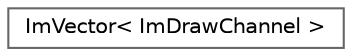 digraph "Graphical Class Hierarchy"
{
 // LATEX_PDF_SIZE
  bgcolor="transparent";
  edge [fontname=Helvetica,fontsize=10,labelfontname=Helvetica,labelfontsize=10];
  node [fontname=Helvetica,fontsize=10,shape=box,height=0.2,width=0.4];
  rankdir="LR";
  Node0 [label="ImVector\< ImDrawChannel \>",height=0.2,width=0.4,color="grey40", fillcolor="white", style="filled",URL="$struct_im_vector.html",tooltip=" "];
}
